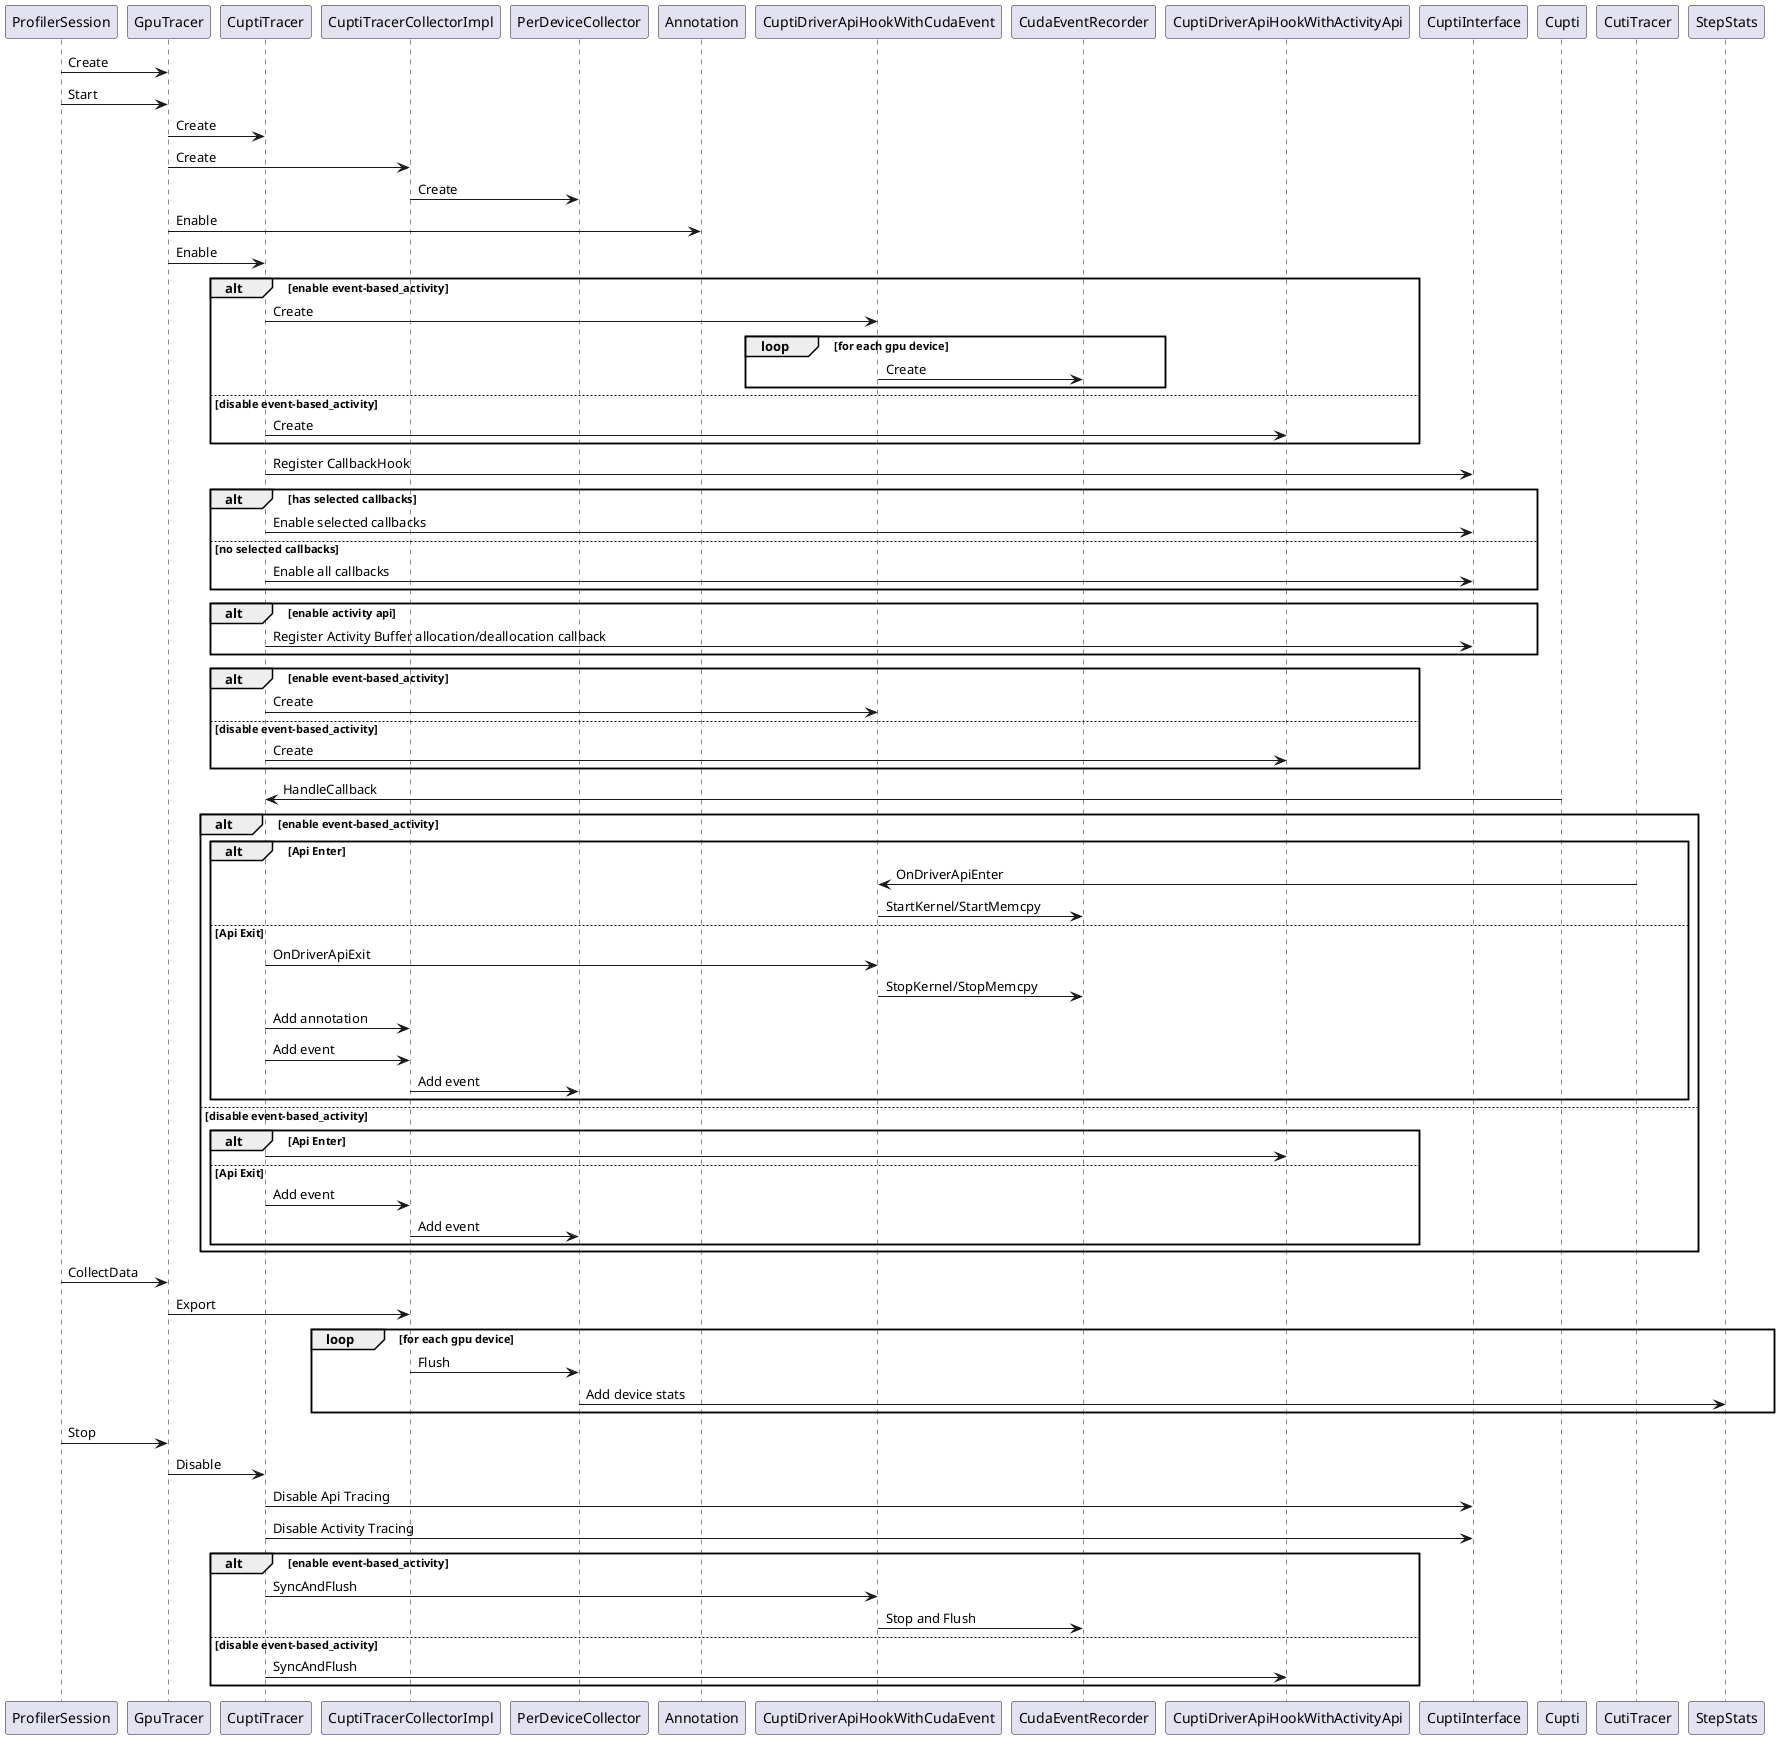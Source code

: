 @startuml Tensorflow GPU Profiler Sequence
ProfilerSession -> GpuTracer: Create
'Start'
ProfilerSession -> GpuTracer: Start
GpuTracer -> CuptiTracer: Create
GpuTracer -> CuptiTracerCollectorImpl: Create
CuptiTracerCollectorImpl -> PerDeviceCollector: Create
GpuTracer -> Annotation: Enable
GpuTracer -> CuptiTracer: Enable
alt enable event-based_activity
    CuptiTracer -> CuptiDriverApiHookWithCudaEvent: Create
    loop for each gpu device
        CuptiDriverApiHookWithCudaEvent -> CudaEventRecorder: Create
    end
else disable event-based_activity
    CuptiTracer -> CuptiDriverApiHookWithActivityApi: Create
end
CuptiTracer -> CuptiInterface: Register CallbackHook
alt has selected callbacks
    CuptiTracer -> CuptiInterface: Enable selected callbacks
else no selected callbacks
    CuptiTracer -> CuptiInterface: Enable all callbacks
end
alt enable activity api
    CuptiTracer -> CuptiInterface: Register Activity Buffer allocation/deallocation callback 
end
alt enable event-based_activity
    CuptiTracer -> CuptiDriverApiHookWithCudaEvent: Create
else disable event-based_activity
    CuptiTracer -> CuptiDriverApiHookWithActivityApi: Create
end
'Run'
Cupti -> CuptiTracer: HandleCallback
alt enable event-based_activity
    alt Api Enter
        CutiTracer -> CuptiDriverApiHookWithCudaEvent: OnDriverApiEnter
        CuptiDriverApiHookWithCudaEvent -> CudaEventRecorder: StartKernel/StartMemcpy
    else Api Exit
        CuptiTracer -> CuptiDriverApiHookWithCudaEvent: OnDriverApiExit
        CuptiDriverApiHookWithCudaEvent -> CudaEventRecorder: StopKernel/StopMemcpy
        CuptiTracer -> CuptiTracerCollectorImpl: Add annotation 
        CuptiTracer -> CuptiTracerCollectorImpl: Add event 
        CuptiTracerCollectorImpl -> PerDeviceCollector: Add event 
    end
else disable event-based_activity
    alt Api Enter
        CuptiTracer -> CuptiDriverApiHookWithActivityApi
    else Api Exit
        CuptiTracer -> CuptiTracerCollectorImpl: Add event 
        CuptiTracerCollectorImpl -> PerDeviceCollector: Add event 
    end
end
'CollectData'
ProfilerSession -> GpuTracer: CollectData
GpuTracer -> CuptiTracerCollectorImpl: Export
loop for each gpu device
    CuptiTracerCollectorImpl -> PerDeviceCollector: Flush
    PerDeviceCollector -> StepStats: Add device stats
end 
'Stop'
ProfilerSession -> GpuTracer: Stop
GpuTracer -> CuptiTracer: Disable
CuptiTracer -> CuptiInterface: Disable Api Tracing
CuptiTracer -> CuptiInterface: Disable Activity Tracing
alt enable event-based_activity
    CuptiTracer -> CuptiDriverApiHookWithCudaEvent: SyncAndFlush
    CuptiDriverApiHookWithCudaEvent -> CudaEventRecorder: Stop and Flush
else disable event-based_activity
    CuptiTracer -> CuptiDriverApiHookWithActivityApi: SyncAndFlush
end
@enduml